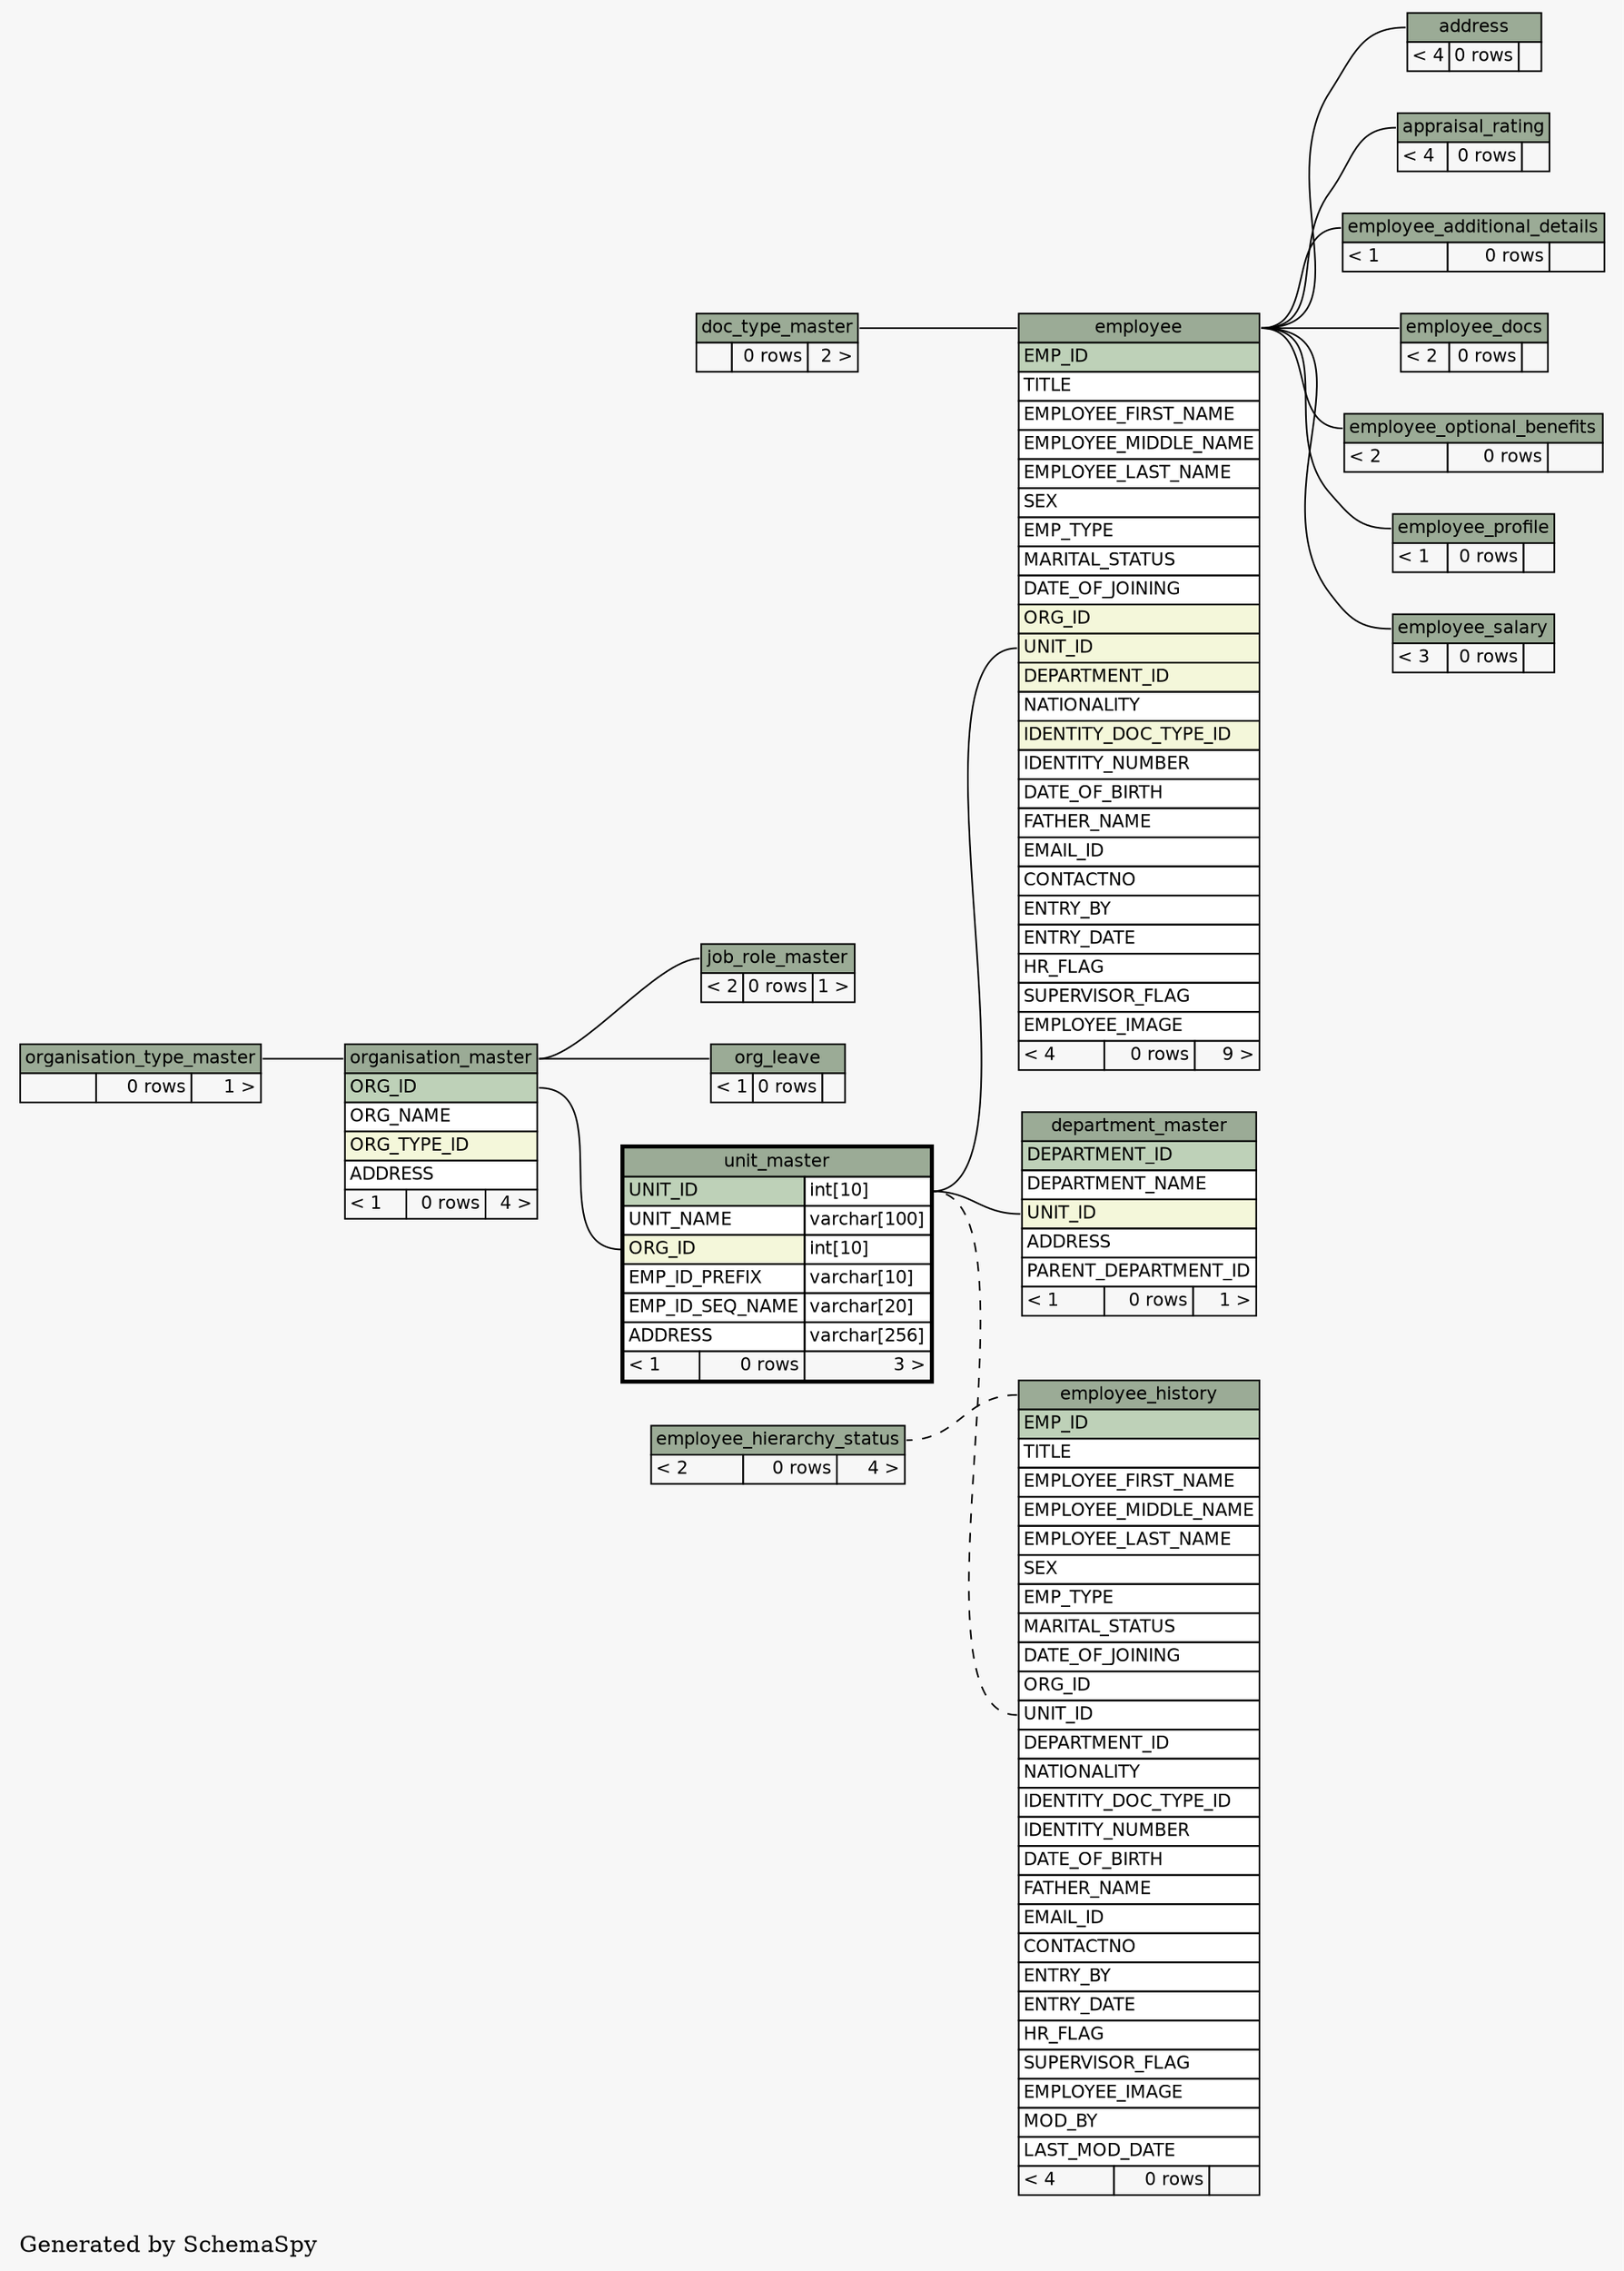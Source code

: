 // dot 2.38.0 on Windows 7 6.1
digraph "impliedTwoDegreesRelationshipsGraph" {
  graph [
    rankdir="RL"
    bgcolor="#f7f7f7"
    label="\nGenerated by SchemaSpy"
    labeljust="l"
  ];
  node [
    fontname="Helvetica"
    fontsize="11"
    shape="plaintext"
  ];
  edge [
    arrowsize="0.8"
  ];
  "address":"address.heading":w -> "employee":"employee.heading":e [arrowtail=tee arrowhead=none];
  "appraisal_rating":"appraisal_rating.heading":w -> "employee":"employee.heading":e [arrowtail=crowtee arrowhead=none];
  "department_master":"UNIT_ID":w -> "unit_master":"UNIT_ID.type":e [arrowtail=crowodot arrowhead=none];
  "employee":"employee.heading":w -> "doc_type_master":"doc_type_master.heading":e [arrowtail=crowodot arrowhead=none];
  "employee":"UNIT_ID":w -> "unit_master":"UNIT_ID.type":e [arrowtail=crowodot arrowhead=none];
  "employee_additional_details":"employee_additional_details.heading":w -> "employee":"employee.heading":e [arrowtail=tee arrowhead=none];
  "employee_docs":"employee_docs.heading":w -> "employee":"employee.heading":e [arrowtail=crowtee arrowhead=none];
  "employee_history":"employee_history.heading":w -> "employee_hierarchy_status":"employee_hierarchy_status.heading":e [arrowtail=tee arrowhead=none style=dashed];
  "employee_history":"UNIT_ID":w -> "unit_master":"UNIT_ID.type":e [arrowtail=crowodot arrowhead=none style=dashed];
  "employee_optional_benefits":"employee_optional_benefits.heading":w -> "employee":"employee.heading":e [arrowtail=crowodot arrowhead=none];
  "employee_profile":"employee_profile.heading":w -> "employee":"employee.heading":e [arrowtail=tee arrowhead=none];
  "employee_salary":"employee_salary.heading":w -> "employee":"employee.heading":e [arrowtail=crowtee arrowhead=none];
  "job_role_master":"job_role_master.heading":w -> "organisation_master":"organisation_master.heading":e [arrowtail=crowodot arrowhead=none];
  "org_leave":"org_leave.heading":w -> "organisation_master":"organisation_master.heading":e [arrowtail=crowodot arrowhead=none];
  "organisation_master":"organisation_master.heading":w -> "organisation_type_master":"organisation_type_master.heading":e [arrowtail=crowodot arrowhead=none];
  "unit_master":"ORG_ID":w -> "organisation_master":"ORG_ID":e [arrowtail=crowodot arrowhead=none];
  "address" [
    label=<
    <TABLE BORDER="0" CELLBORDER="1" CELLSPACING="0" BGCOLOR="#ffffff">
      <TR><TD PORT="address.heading" COLSPAN="3" BGCOLOR="#9bab96" ALIGN="CENTER">address</TD></TR>
      <TR><TD ALIGN="LEFT" BGCOLOR="#f7f7f7">&lt; 4</TD><TD ALIGN="RIGHT" BGCOLOR="#f7f7f7">0 rows</TD><TD ALIGN="RIGHT" BGCOLOR="#f7f7f7">  </TD></TR>
    </TABLE>>
    URL="address.html#graph"
    tooltip="address"
  ];
  "appraisal_rating" [
    label=<
    <TABLE BORDER="0" CELLBORDER="1" CELLSPACING="0" BGCOLOR="#ffffff">
      <TR><TD PORT="appraisal_rating.heading" COLSPAN="3" BGCOLOR="#9bab96" ALIGN="CENTER">appraisal_rating</TD></TR>
      <TR><TD ALIGN="LEFT" BGCOLOR="#f7f7f7">&lt; 4</TD><TD ALIGN="RIGHT" BGCOLOR="#f7f7f7">0 rows</TD><TD ALIGN="RIGHT" BGCOLOR="#f7f7f7">  </TD></TR>
    </TABLE>>
    URL="appraisal_rating.html#graph"
    tooltip="appraisal_rating"
  ];
  "department_master" [
    label=<
    <TABLE BORDER="0" CELLBORDER="1" CELLSPACING="0" BGCOLOR="#ffffff">
      <TR><TD PORT="department_master.heading" COLSPAN="3" BGCOLOR="#9bab96" ALIGN="CENTER">department_master</TD></TR>
      <TR><TD PORT="DEPARTMENT_ID" COLSPAN="3" BGCOLOR="#bed1b8" ALIGN="LEFT">DEPARTMENT_ID</TD></TR>
      <TR><TD PORT="DEPARTMENT_NAME" COLSPAN="3" ALIGN="LEFT">DEPARTMENT_NAME</TD></TR>
      <TR><TD PORT="UNIT_ID" COLSPAN="3" BGCOLOR="#f4f7da" ALIGN="LEFT">UNIT_ID</TD></TR>
      <TR><TD PORT="ADDRESS" COLSPAN="3" ALIGN="LEFT">ADDRESS</TD></TR>
      <TR><TD PORT="PARENT_DEPARTMENT_ID" COLSPAN="3" ALIGN="LEFT">PARENT_DEPARTMENT_ID</TD></TR>
      <TR><TD ALIGN="LEFT" BGCOLOR="#f7f7f7">&lt; 1</TD><TD ALIGN="RIGHT" BGCOLOR="#f7f7f7">0 rows</TD><TD ALIGN="RIGHT" BGCOLOR="#f7f7f7">1 &gt;</TD></TR>
    </TABLE>>
    URL="department_master.html#graph"
    tooltip="department_master"
  ];
  "doc_type_master" [
    label=<
    <TABLE BORDER="0" CELLBORDER="1" CELLSPACING="0" BGCOLOR="#ffffff">
      <TR><TD PORT="doc_type_master.heading" COLSPAN="3" BGCOLOR="#9bab96" ALIGN="CENTER">doc_type_master</TD></TR>
      <TR><TD ALIGN="LEFT" BGCOLOR="#f7f7f7">  </TD><TD ALIGN="RIGHT" BGCOLOR="#f7f7f7">0 rows</TD><TD ALIGN="RIGHT" BGCOLOR="#f7f7f7">2 &gt;</TD></TR>
    </TABLE>>
    URL="doc_type_master.html#graph"
    tooltip="doc_type_master"
  ];
  "employee" [
    label=<
    <TABLE BORDER="0" CELLBORDER="1" CELLSPACING="0" BGCOLOR="#ffffff">
      <TR><TD PORT="employee.heading" COLSPAN="3" BGCOLOR="#9bab96" ALIGN="CENTER">employee</TD></TR>
      <TR><TD PORT="EMP_ID" COLSPAN="3" BGCOLOR="#bed1b8" ALIGN="LEFT">EMP_ID</TD></TR>
      <TR><TD PORT="TITLE" COLSPAN="3" ALIGN="LEFT">TITLE</TD></TR>
      <TR><TD PORT="EMPLOYEE_FIRST_NAME" COLSPAN="3" ALIGN="LEFT">EMPLOYEE_FIRST_NAME</TD></TR>
      <TR><TD PORT="EMPLOYEE_MIDDLE_NAME" COLSPAN="3" ALIGN="LEFT">EMPLOYEE_MIDDLE_NAME</TD></TR>
      <TR><TD PORT="EMPLOYEE_LAST_NAME" COLSPAN="3" ALIGN="LEFT">EMPLOYEE_LAST_NAME</TD></TR>
      <TR><TD PORT="SEX" COLSPAN="3" ALIGN="LEFT">SEX</TD></TR>
      <TR><TD PORT="EMP_TYPE" COLSPAN="3" ALIGN="LEFT">EMP_TYPE</TD></TR>
      <TR><TD PORT="MARITAL_STATUS" COLSPAN="3" ALIGN="LEFT">MARITAL_STATUS</TD></TR>
      <TR><TD PORT="DATE_OF_JOINING" COLSPAN="3" ALIGN="LEFT">DATE_OF_JOINING</TD></TR>
      <TR><TD PORT="ORG_ID" COLSPAN="3" BGCOLOR="#f4f7da" ALIGN="LEFT">ORG_ID</TD></TR>
      <TR><TD PORT="UNIT_ID" COLSPAN="3" BGCOLOR="#f4f7da" ALIGN="LEFT">UNIT_ID</TD></TR>
      <TR><TD PORT="DEPARTMENT_ID" COLSPAN="3" BGCOLOR="#f4f7da" ALIGN="LEFT">DEPARTMENT_ID</TD></TR>
      <TR><TD PORT="NATIONALITY" COLSPAN="3" ALIGN="LEFT">NATIONALITY</TD></TR>
      <TR><TD PORT="IDENTITY_DOC_TYPE_ID" COLSPAN="3" BGCOLOR="#f4f7da" ALIGN="LEFT">IDENTITY_DOC_TYPE_ID</TD></TR>
      <TR><TD PORT="IDENTITY_NUMBER" COLSPAN="3" ALIGN="LEFT">IDENTITY_NUMBER</TD></TR>
      <TR><TD PORT="DATE_OF_BIRTH" COLSPAN="3" ALIGN="LEFT">DATE_OF_BIRTH</TD></TR>
      <TR><TD PORT="FATHER_NAME" COLSPAN="3" ALIGN="LEFT">FATHER_NAME</TD></TR>
      <TR><TD PORT="EMAIL_ID" COLSPAN="3" ALIGN="LEFT">EMAIL_ID</TD></TR>
      <TR><TD PORT="CONTACTNO" COLSPAN="3" ALIGN="LEFT">CONTACTNO</TD></TR>
      <TR><TD PORT="ENTRY_BY" COLSPAN="3" ALIGN="LEFT">ENTRY_BY</TD></TR>
      <TR><TD PORT="ENTRY_DATE" COLSPAN="3" ALIGN="LEFT">ENTRY_DATE</TD></TR>
      <TR><TD PORT="HR_FLAG" COLSPAN="3" ALIGN="LEFT">HR_FLAG</TD></TR>
      <TR><TD PORT="SUPERVISOR_FLAG" COLSPAN="3" ALIGN="LEFT">SUPERVISOR_FLAG</TD></TR>
      <TR><TD PORT="EMPLOYEE_IMAGE" COLSPAN="3" ALIGN="LEFT">EMPLOYEE_IMAGE</TD></TR>
      <TR><TD ALIGN="LEFT" BGCOLOR="#f7f7f7">&lt; 4</TD><TD ALIGN="RIGHT" BGCOLOR="#f7f7f7">0 rows</TD><TD ALIGN="RIGHT" BGCOLOR="#f7f7f7">9 &gt;</TD></TR>
    </TABLE>>
    URL="employee.html#graph"
    tooltip="employee"
  ];
  "employee_additional_details" [
    label=<
    <TABLE BORDER="0" CELLBORDER="1" CELLSPACING="0" BGCOLOR="#ffffff">
      <TR><TD PORT="employee_additional_details.heading" COLSPAN="3" BGCOLOR="#9bab96" ALIGN="CENTER">employee_additional_details</TD></TR>
      <TR><TD ALIGN="LEFT" BGCOLOR="#f7f7f7">&lt; 1</TD><TD ALIGN="RIGHT" BGCOLOR="#f7f7f7">0 rows</TD><TD ALIGN="RIGHT" BGCOLOR="#f7f7f7">  </TD></TR>
    </TABLE>>
    URL="employee_additional_details.html#graph"
    tooltip="employee_additional_details"
  ];
  "employee_docs" [
    label=<
    <TABLE BORDER="0" CELLBORDER="1" CELLSPACING="0" BGCOLOR="#ffffff">
      <TR><TD PORT="employee_docs.heading" COLSPAN="3" BGCOLOR="#9bab96" ALIGN="CENTER">employee_docs</TD></TR>
      <TR><TD ALIGN="LEFT" BGCOLOR="#f7f7f7">&lt; 2</TD><TD ALIGN="RIGHT" BGCOLOR="#f7f7f7">0 rows</TD><TD ALIGN="RIGHT" BGCOLOR="#f7f7f7">  </TD></TR>
    </TABLE>>
    URL="employee_docs.html#graph"
    tooltip="employee_docs"
  ];
  "employee_hierarchy_status" [
    label=<
    <TABLE BORDER="0" CELLBORDER="1" CELLSPACING="0" BGCOLOR="#ffffff">
      <TR><TD PORT="employee_hierarchy_status.heading" COLSPAN="3" BGCOLOR="#9bab96" ALIGN="CENTER">employee_hierarchy_status</TD></TR>
      <TR><TD ALIGN="LEFT" BGCOLOR="#f7f7f7">&lt; 2</TD><TD ALIGN="RIGHT" BGCOLOR="#f7f7f7">0 rows</TD><TD ALIGN="RIGHT" BGCOLOR="#f7f7f7">4 &gt;</TD></TR>
    </TABLE>>
    URL="employee_hierarchy_status.html#graph"
    tooltip="employee_hierarchy_status"
  ];
  "employee_history" [
    label=<
    <TABLE BORDER="0" CELLBORDER="1" CELLSPACING="0" BGCOLOR="#ffffff">
      <TR><TD PORT="employee_history.heading" COLSPAN="3" BGCOLOR="#9bab96" ALIGN="CENTER">employee_history</TD></TR>
      <TR><TD PORT="EMP_ID" COLSPAN="3" BGCOLOR="#bed1b8" ALIGN="LEFT">EMP_ID</TD></TR>
      <TR><TD PORT="TITLE" COLSPAN="3" ALIGN="LEFT">TITLE</TD></TR>
      <TR><TD PORT="EMPLOYEE_FIRST_NAME" COLSPAN="3" ALIGN="LEFT">EMPLOYEE_FIRST_NAME</TD></TR>
      <TR><TD PORT="EMPLOYEE_MIDDLE_NAME" COLSPAN="3" ALIGN="LEFT">EMPLOYEE_MIDDLE_NAME</TD></TR>
      <TR><TD PORT="EMPLOYEE_LAST_NAME" COLSPAN="3" ALIGN="LEFT">EMPLOYEE_LAST_NAME</TD></TR>
      <TR><TD PORT="SEX" COLSPAN="3" ALIGN="LEFT">SEX</TD></TR>
      <TR><TD PORT="EMP_TYPE" COLSPAN="3" ALIGN="LEFT">EMP_TYPE</TD></TR>
      <TR><TD PORT="MARITAL_STATUS" COLSPAN="3" ALIGN="LEFT">MARITAL_STATUS</TD></TR>
      <TR><TD PORT="DATE_OF_JOINING" COLSPAN="3" ALIGN="LEFT">DATE_OF_JOINING</TD></TR>
      <TR><TD PORT="ORG_ID" COLSPAN="3" ALIGN="LEFT">ORG_ID</TD></TR>
      <TR><TD PORT="UNIT_ID" COLSPAN="3" ALIGN="LEFT">UNIT_ID</TD></TR>
      <TR><TD PORT="DEPARTMENT_ID" COLSPAN="3" ALIGN="LEFT">DEPARTMENT_ID</TD></TR>
      <TR><TD PORT="NATIONALITY" COLSPAN="3" ALIGN="LEFT">NATIONALITY</TD></TR>
      <TR><TD PORT="IDENTITY_DOC_TYPE_ID" COLSPAN="3" ALIGN="LEFT">IDENTITY_DOC_TYPE_ID</TD></TR>
      <TR><TD PORT="IDENTITY_NUMBER" COLSPAN="3" ALIGN="LEFT">IDENTITY_NUMBER</TD></TR>
      <TR><TD PORT="DATE_OF_BIRTH" COLSPAN="3" ALIGN="LEFT">DATE_OF_BIRTH</TD></TR>
      <TR><TD PORT="FATHER_NAME" COLSPAN="3" ALIGN="LEFT">FATHER_NAME</TD></TR>
      <TR><TD PORT="EMAIL_ID" COLSPAN="3" ALIGN="LEFT">EMAIL_ID</TD></TR>
      <TR><TD PORT="CONTACTNO" COLSPAN="3" ALIGN="LEFT">CONTACTNO</TD></TR>
      <TR><TD PORT="ENTRY_BY" COLSPAN="3" ALIGN="LEFT">ENTRY_BY</TD></TR>
      <TR><TD PORT="ENTRY_DATE" COLSPAN="3" ALIGN="LEFT">ENTRY_DATE</TD></TR>
      <TR><TD PORT="HR_FLAG" COLSPAN="3" ALIGN="LEFT">HR_FLAG</TD></TR>
      <TR><TD PORT="SUPERVISOR_FLAG" COLSPAN="3" ALIGN="LEFT">SUPERVISOR_FLAG</TD></TR>
      <TR><TD PORT="EMPLOYEE_IMAGE" COLSPAN="3" ALIGN="LEFT">EMPLOYEE_IMAGE</TD></TR>
      <TR><TD PORT="MOD_BY" COLSPAN="3" ALIGN="LEFT">MOD_BY</TD></TR>
      <TR><TD PORT="LAST_MOD_DATE" COLSPAN="3" ALIGN="LEFT">LAST_MOD_DATE</TD></TR>
      <TR><TD ALIGN="LEFT" BGCOLOR="#f7f7f7">&lt; 4</TD><TD ALIGN="RIGHT" BGCOLOR="#f7f7f7">0 rows</TD><TD ALIGN="RIGHT" BGCOLOR="#f7f7f7">  </TD></TR>
    </TABLE>>
    URL="employee_history.html#graph"
    tooltip="employee_history"
  ];
  "employee_optional_benefits" [
    label=<
    <TABLE BORDER="0" CELLBORDER="1" CELLSPACING="0" BGCOLOR="#ffffff">
      <TR><TD PORT="employee_optional_benefits.heading" COLSPAN="3" BGCOLOR="#9bab96" ALIGN="CENTER">employee_optional_benefits</TD></TR>
      <TR><TD ALIGN="LEFT" BGCOLOR="#f7f7f7">&lt; 2</TD><TD ALIGN="RIGHT" BGCOLOR="#f7f7f7">0 rows</TD><TD ALIGN="RIGHT" BGCOLOR="#f7f7f7">  </TD></TR>
    </TABLE>>
    URL="employee_optional_benefits.html#graph"
    tooltip="employee_optional_benefits"
  ];
  "employee_profile" [
    label=<
    <TABLE BORDER="0" CELLBORDER="1" CELLSPACING="0" BGCOLOR="#ffffff">
      <TR><TD PORT="employee_profile.heading" COLSPAN="3" BGCOLOR="#9bab96" ALIGN="CENTER">employee_profile</TD></TR>
      <TR><TD ALIGN="LEFT" BGCOLOR="#f7f7f7">&lt; 1</TD><TD ALIGN="RIGHT" BGCOLOR="#f7f7f7">0 rows</TD><TD ALIGN="RIGHT" BGCOLOR="#f7f7f7">  </TD></TR>
    </TABLE>>
    URL="employee_profile.html#graph"
    tooltip="employee_profile"
  ];
  "employee_salary" [
    label=<
    <TABLE BORDER="0" CELLBORDER="1" CELLSPACING="0" BGCOLOR="#ffffff">
      <TR><TD PORT="employee_salary.heading" COLSPAN="3" BGCOLOR="#9bab96" ALIGN="CENTER">employee_salary</TD></TR>
      <TR><TD ALIGN="LEFT" BGCOLOR="#f7f7f7">&lt; 3</TD><TD ALIGN="RIGHT" BGCOLOR="#f7f7f7">0 rows</TD><TD ALIGN="RIGHT" BGCOLOR="#f7f7f7">  </TD></TR>
    </TABLE>>
    URL="employee_salary.html#graph"
    tooltip="employee_salary"
  ];
  "job_role_master" [
    label=<
    <TABLE BORDER="0" CELLBORDER="1" CELLSPACING="0" BGCOLOR="#ffffff">
      <TR><TD PORT="job_role_master.heading" COLSPAN="3" BGCOLOR="#9bab96" ALIGN="CENTER">job_role_master</TD></TR>
      <TR><TD ALIGN="LEFT" BGCOLOR="#f7f7f7">&lt; 2</TD><TD ALIGN="RIGHT" BGCOLOR="#f7f7f7">0 rows</TD><TD ALIGN="RIGHT" BGCOLOR="#f7f7f7">1 &gt;</TD></TR>
    </TABLE>>
    URL="job_role_master.html#graph"
    tooltip="job_role_master"
  ];
  "org_leave" [
    label=<
    <TABLE BORDER="0" CELLBORDER="1" CELLSPACING="0" BGCOLOR="#ffffff">
      <TR><TD PORT="org_leave.heading" COLSPAN="3" BGCOLOR="#9bab96" ALIGN="CENTER">org_leave</TD></TR>
      <TR><TD ALIGN="LEFT" BGCOLOR="#f7f7f7">&lt; 1</TD><TD ALIGN="RIGHT" BGCOLOR="#f7f7f7">0 rows</TD><TD ALIGN="RIGHT" BGCOLOR="#f7f7f7">  </TD></TR>
    </TABLE>>
    URL="org_leave.html#graph"
    tooltip="org_leave"
  ];
  "organisation_master" [
    label=<
    <TABLE BORDER="0" CELLBORDER="1" CELLSPACING="0" BGCOLOR="#ffffff">
      <TR><TD PORT="organisation_master.heading" COLSPAN="3" BGCOLOR="#9bab96" ALIGN="CENTER">organisation_master</TD></TR>
      <TR><TD PORT="ORG_ID" COLSPAN="3" BGCOLOR="#bed1b8" ALIGN="LEFT">ORG_ID</TD></TR>
      <TR><TD PORT="ORG_NAME" COLSPAN="3" ALIGN="LEFT">ORG_NAME</TD></TR>
      <TR><TD PORT="ORG_TYPE_ID" COLSPAN="3" BGCOLOR="#f4f7da" ALIGN="LEFT">ORG_TYPE_ID</TD></TR>
      <TR><TD PORT="ADDRESS" COLSPAN="3" ALIGN="LEFT">ADDRESS</TD></TR>
      <TR><TD ALIGN="LEFT" BGCOLOR="#f7f7f7">&lt; 1</TD><TD ALIGN="RIGHT" BGCOLOR="#f7f7f7">0 rows</TD><TD ALIGN="RIGHT" BGCOLOR="#f7f7f7">4 &gt;</TD></TR>
    </TABLE>>
    URL="organisation_master.html#graph"
    tooltip="organisation_master"
  ];
  "organisation_type_master" [
    label=<
    <TABLE BORDER="0" CELLBORDER="1" CELLSPACING="0" BGCOLOR="#ffffff">
      <TR><TD PORT="organisation_type_master.heading" COLSPAN="3" BGCOLOR="#9bab96" ALIGN="CENTER">organisation_type_master</TD></TR>
      <TR><TD ALIGN="LEFT" BGCOLOR="#f7f7f7">  </TD><TD ALIGN="RIGHT" BGCOLOR="#f7f7f7">0 rows</TD><TD ALIGN="RIGHT" BGCOLOR="#f7f7f7">1 &gt;</TD></TR>
    </TABLE>>
    URL="organisation_type_master.html#graph"
    tooltip="organisation_type_master"
  ];
  "unit_master" [
    label=<
    <TABLE BORDER="2" CELLBORDER="1" CELLSPACING="0" BGCOLOR="#ffffff">
      <TR><TD PORT="unit_master.heading" COLSPAN="3" BGCOLOR="#9bab96" ALIGN="CENTER">unit_master</TD></TR>
      <TR><TD PORT="UNIT_ID" COLSPAN="2" BGCOLOR="#bed1b8" ALIGN="LEFT">UNIT_ID</TD><TD PORT="UNIT_ID.type" ALIGN="LEFT">int[10]</TD></TR>
      <TR><TD PORT="UNIT_NAME" COLSPAN="2" ALIGN="LEFT">UNIT_NAME</TD><TD PORT="UNIT_NAME.type" ALIGN="LEFT">varchar[100]</TD></TR>
      <TR><TD PORT="ORG_ID" COLSPAN="2" BGCOLOR="#f4f7da" ALIGN="LEFT">ORG_ID</TD><TD PORT="ORG_ID.type" ALIGN="LEFT">int[10]</TD></TR>
      <TR><TD PORT="EMP_ID_PREFIX" COLSPAN="2" ALIGN="LEFT">EMP_ID_PREFIX</TD><TD PORT="EMP_ID_PREFIX.type" ALIGN="LEFT">varchar[10]</TD></TR>
      <TR><TD PORT="EMP_ID_SEQ_NAME" COLSPAN="2" ALIGN="LEFT">EMP_ID_SEQ_NAME</TD><TD PORT="EMP_ID_SEQ_NAME.type" ALIGN="LEFT">varchar[20]</TD></TR>
      <TR><TD PORT="ADDRESS" COLSPAN="2" ALIGN="LEFT">ADDRESS</TD><TD PORT="ADDRESS.type" ALIGN="LEFT">varchar[256]</TD></TR>
      <TR><TD ALIGN="LEFT" BGCOLOR="#f7f7f7">&lt; 1</TD><TD ALIGN="RIGHT" BGCOLOR="#f7f7f7">0 rows</TD><TD ALIGN="RIGHT" BGCOLOR="#f7f7f7">3 &gt;</TD></TR>
    </TABLE>>
    URL="unit_master.html#"
    tooltip="unit_master"
  ];
}
